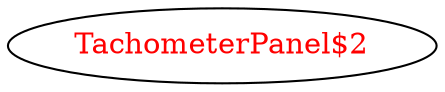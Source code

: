 digraph dependencyGraph {
 concentrate=true;
 ranksep="2.0";
 rankdir="LR"; 
 splines="ortho";
"TachometerPanel$2" [fontcolor="red"];
}